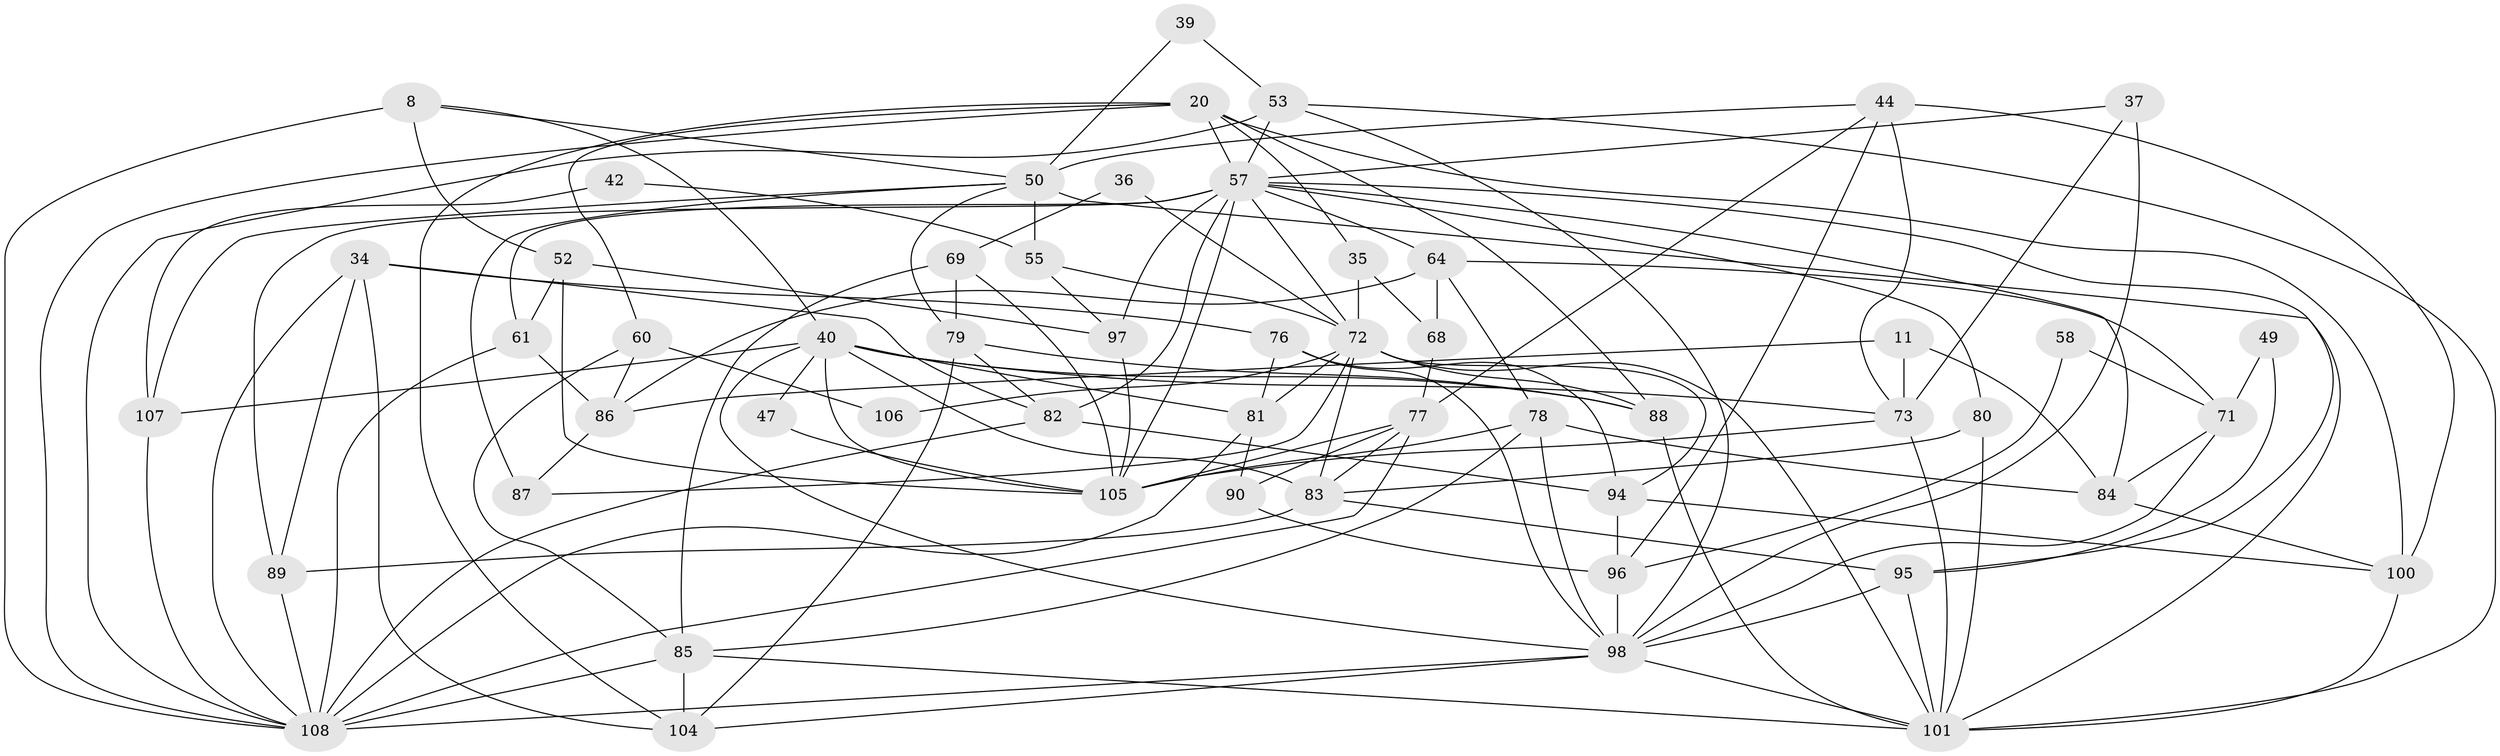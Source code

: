 // original degree distribution, {3: 0.25925925925925924, 4: 0.26851851851851855, 6: 0.07407407407407407, 8: 0.027777777777777776, 7: 0.018518518518518517, 2: 0.14814814814814814, 5: 0.19444444444444445, 9: 0.009259259259259259}
// Generated by graph-tools (version 1.1) at 2025/50/03/09/25 04:50:22]
// undirected, 54 vertices, 137 edges
graph export_dot {
graph [start="1"]
  node [color=gray90,style=filled];
  8;
  11;
  20;
  34 [super="+24"];
  35;
  36;
  37;
  39;
  40 [super="+27+38"];
  42;
  44 [super="+23"];
  47;
  49;
  50 [super="+4+12"];
  52;
  53 [super="+3+21"];
  55;
  57 [super="+51+13"];
  58;
  60;
  61;
  64 [super="+16"];
  68;
  69;
  71 [super="+63"];
  72 [super="+9"];
  73 [super="+59"];
  76;
  77 [super="+14+19"];
  78 [super="+28"];
  79;
  80;
  81;
  82;
  83 [super="+33"];
  84 [super="+75"];
  85 [super="+62"];
  86 [super="+17"];
  87;
  88 [super="+48"];
  89 [super="+6+65"];
  90;
  94;
  95;
  96 [super="+29"];
  97;
  98 [super="+1+30+32+45"];
  100 [super="+91"];
  101 [super="+7+93+92"];
  104 [super="+99+26"];
  105 [super="+102+66+70"];
  106;
  107;
  108 [super="+67+103"];
  8 -- 52;
  8 -- 50;
  8 -- 40;
  8 -- 108;
  11 -- 86;
  11 -- 84;
  11 -- 73;
  20 -- 88 [weight=2];
  20 -- 35;
  20 -- 60;
  20 -- 100;
  20 -- 104;
  20 -- 57;
  20 -- 108;
  34 -- 76;
  34 -- 82 [weight=2];
  34 -- 108;
  34 -- 89;
  34 -- 104;
  35 -- 68;
  35 -- 72;
  36 -- 72;
  36 -- 69;
  37 -- 57;
  37 -- 73;
  37 -- 98;
  39 -- 50;
  39 -- 53;
  40 -- 88;
  40 -- 98 [weight=2];
  40 -- 73 [weight=2];
  40 -- 107;
  40 -- 47;
  40 -- 81;
  40 -- 83;
  40 -- 105;
  42 -- 107;
  42 -- 55;
  44 -- 50 [weight=2];
  44 -- 96;
  44 -- 100;
  44 -- 73 [weight=2];
  44 -- 77;
  47 -- 105;
  49 -- 95;
  49 -- 71;
  50 -- 107;
  50 -- 55;
  50 -- 87;
  50 -- 79;
  50 -- 101;
  52 -- 61;
  52 -- 97;
  52 -- 105;
  53 -- 57 [weight=2];
  53 -- 98 [weight=2];
  53 -- 108 [weight=2];
  53 -- 101;
  55 -- 97;
  55 -- 72;
  57 -- 89 [weight=2];
  57 -- 64;
  57 -- 97;
  57 -- 80;
  57 -- 82;
  57 -- 61;
  57 -- 95;
  57 -- 72;
  57 -- 84;
  57 -- 105 [weight=2];
  58 -- 71;
  58 -- 96;
  60 -- 106;
  60 -- 86;
  60 -- 85;
  61 -- 86 [weight=2];
  61 -- 108;
  64 -- 78;
  64 -- 68;
  64 -- 86;
  64 -- 71;
  68 -- 77;
  69 -- 85 [weight=2];
  69 -- 79;
  69 -- 105 [weight=2];
  71 -- 84;
  71 -- 98;
  72 -- 81;
  72 -- 88;
  72 -- 106;
  72 -- 83 [weight=2];
  72 -- 87;
  72 -- 94;
  72 -- 101;
  73 -- 101 [weight=2];
  73 -- 105;
  76 -- 81;
  76 -- 94;
  76 -- 98;
  77 -- 108 [weight=3];
  77 -- 83;
  77 -- 90;
  77 -- 105 [weight=3];
  78 -- 85;
  78 -- 98;
  78 -- 84;
  78 -- 105;
  79 -- 82;
  79 -- 88;
  79 -- 104;
  80 -- 83;
  80 -- 101;
  81 -- 90;
  81 -- 108;
  82 -- 94;
  82 -- 108;
  83 -- 95;
  83 -- 89;
  84 -- 100;
  85 -- 108;
  85 -- 101 [weight=2];
  85 -- 104;
  86 -- 87;
  88 -- 101;
  89 -- 108 [weight=2];
  90 -- 96;
  94 -- 96;
  94 -- 100;
  95 -- 101;
  95 -- 98;
  96 -- 98;
  97 -- 105 [weight=2];
  98 -- 108;
  98 -- 101;
  98 -- 104;
  100 -- 101;
  107 -- 108;
}
